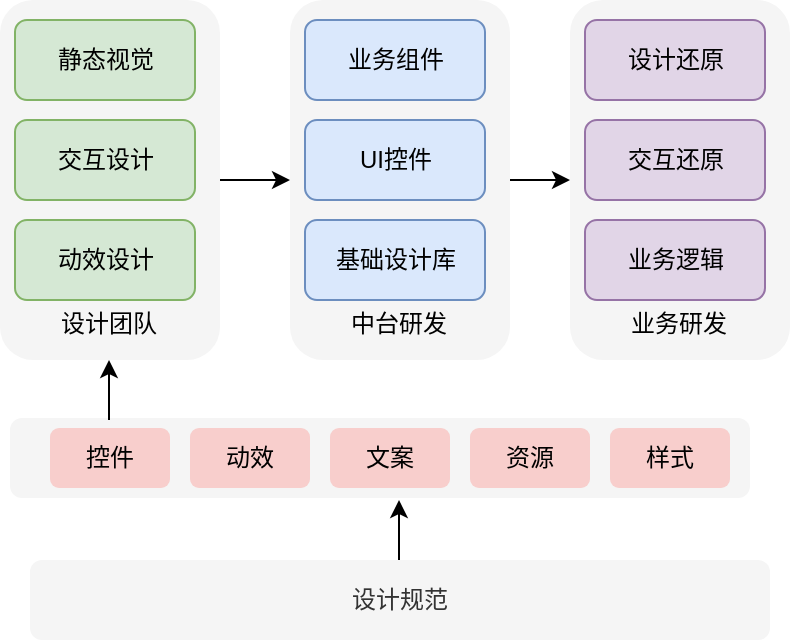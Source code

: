 <mxfile version="13.9.9" type="github"><diagram id="aXCzguOQzW6PGNMXbtnP" name="Page-1"><mxGraphModel dx="898" dy="375" grid="1" gridSize="10" guides="1" tooltips="1" connect="1" arrows="1" fold="1" page="1" pageScale="1" pageWidth="827" pageHeight="1169" math="0" shadow="0"><root><mxCell id="0"/><mxCell id="1" parent="0"/><mxCell id="2NfaoGdqVCjBrnFcXpsU-1" value="设计规范" style="rounded=1;whiteSpace=wrap;html=1;fillColor=#f5f5f5;fontColor=#333333;strokeColor=none;" vertex="1" parent="1"><mxGeometry x="130" y="360" width="370" height="40" as="geometry"/></mxCell><mxCell id="2NfaoGdqVCjBrnFcXpsU-39" value="" style="group" vertex="1" connectable="0" parent="1"><mxGeometry x="115" y="80" width="110" height="181.5" as="geometry"/></mxCell><mxCell id="2NfaoGdqVCjBrnFcXpsU-3" value="" style="rounded=1;whiteSpace=wrap;html=1;fillColor=#f5f5f5;fontColor=#333333;strokeColor=none;" vertex="1" parent="2NfaoGdqVCjBrnFcXpsU-39"><mxGeometry width="110" height="180" as="geometry"/></mxCell><mxCell id="2NfaoGdqVCjBrnFcXpsU-21" value="" style="group" vertex="1" connectable="0" parent="2NfaoGdqVCjBrnFcXpsU-39"><mxGeometry x="7.5" y="10" width="95" height="171.5" as="geometry"/></mxCell><mxCell id="2NfaoGdqVCjBrnFcXpsU-4" value="静态视觉" style="rounded=1;whiteSpace=wrap;html=1;fillColor=#d5e8d4;strokeColor=#82b366;" vertex="1" parent="2NfaoGdqVCjBrnFcXpsU-21"><mxGeometry width="90" height="40" as="geometry"/></mxCell><mxCell id="2NfaoGdqVCjBrnFcXpsU-5" value="交互设计" style="rounded=1;whiteSpace=wrap;html=1;fillColor=#d5e8d4;strokeColor=#82b366;" vertex="1" parent="2NfaoGdqVCjBrnFcXpsU-21"><mxGeometry y="50" width="90" height="40" as="geometry"/></mxCell><mxCell id="2NfaoGdqVCjBrnFcXpsU-6" value="动效设计" style="rounded=1;whiteSpace=wrap;html=1;fillColor=#d5e8d4;strokeColor=#82b366;" vertex="1" parent="2NfaoGdqVCjBrnFcXpsU-21"><mxGeometry y="100" width="90" height="40" as="geometry"/></mxCell><mxCell id="2NfaoGdqVCjBrnFcXpsU-7" value="设计团队" style="text;html=1;strokeColor=none;fillColor=none;align=center;verticalAlign=middle;whiteSpace=wrap;rounded=0;" vertex="1" parent="2NfaoGdqVCjBrnFcXpsU-21"><mxGeometry x="14" y="142" width="65" height="20" as="geometry"/></mxCell><mxCell id="2NfaoGdqVCjBrnFcXpsU-40" value="" style="group" vertex="1" connectable="0" parent="1"><mxGeometry x="260" y="80" width="110" height="181.5" as="geometry"/></mxCell><mxCell id="2NfaoGdqVCjBrnFcXpsU-41" value="" style="rounded=1;whiteSpace=wrap;html=1;fillColor=#f5f5f5;fontColor=#333333;strokeColor=none;" vertex="1" parent="2NfaoGdqVCjBrnFcXpsU-40"><mxGeometry width="110" height="180" as="geometry"/></mxCell><mxCell id="2NfaoGdqVCjBrnFcXpsU-42" value="" style="group" vertex="1" connectable="0" parent="2NfaoGdqVCjBrnFcXpsU-40"><mxGeometry x="7.5" y="10" width="95" height="171.5" as="geometry"/></mxCell><mxCell id="2NfaoGdqVCjBrnFcXpsU-43" value="业务组件" style="rounded=1;whiteSpace=wrap;html=1;fillColor=#dae8fc;strokeColor=#6c8ebf;" vertex="1" parent="2NfaoGdqVCjBrnFcXpsU-42"><mxGeometry width="90" height="40" as="geometry"/></mxCell><mxCell id="2NfaoGdqVCjBrnFcXpsU-44" value="UI控件" style="rounded=1;whiteSpace=wrap;html=1;fillColor=#dae8fc;strokeColor=#6c8ebf;" vertex="1" parent="2NfaoGdqVCjBrnFcXpsU-42"><mxGeometry y="50" width="90" height="40" as="geometry"/></mxCell><mxCell id="2NfaoGdqVCjBrnFcXpsU-45" value="基础设计库" style="rounded=1;whiteSpace=wrap;html=1;fillColor=#dae8fc;strokeColor=#6c8ebf;" vertex="1" parent="2NfaoGdqVCjBrnFcXpsU-42"><mxGeometry y="100" width="90" height="40" as="geometry"/></mxCell><mxCell id="2NfaoGdqVCjBrnFcXpsU-46" value="中台研发" style="text;html=1;strokeColor=none;fillColor=none;align=center;verticalAlign=middle;whiteSpace=wrap;rounded=0;" vertex="1" parent="2NfaoGdqVCjBrnFcXpsU-42"><mxGeometry x="14" y="142" width="65" height="20" as="geometry"/></mxCell><mxCell id="2NfaoGdqVCjBrnFcXpsU-47" style="edgeStyle=orthogonalEdgeStyle;rounded=0;orthogonalLoop=1;jettySize=auto;html=1;exitX=1;exitY=0.5;exitDx=0;exitDy=0;entryX=0;entryY=0.5;entryDx=0;entryDy=0;" edge="1" parent="1" source="2NfaoGdqVCjBrnFcXpsU-3" target="2NfaoGdqVCjBrnFcXpsU-41"><mxGeometry relative="1" as="geometry"/></mxCell><mxCell id="2NfaoGdqVCjBrnFcXpsU-48" value="" style="group" vertex="1" connectable="0" parent="1"><mxGeometry x="400" y="80" width="110" height="181.5" as="geometry"/></mxCell><mxCell id="2NfaoGdqVCjBrnFcXpsU-49" value="" style="rounded=1;whiteSpace=wrap;html=1;fillColor=#f5f5f5;fontColor=#333333;strokeColor=none;" vertex="1" parent="2NfaoGdqVCjBrnFcXpsU-48"><mxGeometry width="110" height="180" as="geometry"/></mxCell><mxCell id="2NfaoGdqVCjBrnFcXpsU-50" value="" style="group" vertex="1" connectable="0" parent="2NfaoGdqVCjBrnFcXpsU-48"><mxGeometry x="7.5" y="10" width="95" height="171.5" as="geometry"/></mxCell><mxCell id="2NfaoGdqVCjBrnFcXpsU-51" value="设计还原" style="rounded=1;whiteSpace=wrap;html=1;fillColor=#e1d5e7;strokeColor=#9673a6;" vertex="1" parent="2NfaoGdqVCjBrnFcXpsU-50"><mxGeometry width="90" height="40" as="geometry"/></mxCell><mxCell id="2NfaoGdqVCjBrnFcXpsU-52" value="交互还原" style="rounded=1;whiteSpace=wrap;html=1;fillColor=#e1d5e7;strokeColor=#9673a6;" vertex="1" parent="2NfaoGdqVCjBrnFcXpsU-50"><mxGeometry y="50" width="90" height="40" as="geometry"/></mxCell><mxCell id="2NfaoGdqVCjBrnFcXpsU-53" value="业务逻辑" style="rounded=1;whiteSpace=wrap;html=1;fillColor=#e1d5e7;strokeColor=#9673a6;" vertex="1" parent="2NfaoGdqVCjBrnFcXpsU-50"><mxGeometry y="100" width="90" height="40" as="geometry"/></mxCell><mxCell id="2NfaoGdqVCjBrnFcXpsU-54" value="业务研发" style="text;html=1;strokeColor=none;fillColor=none;align=center;verticalAlign=middle;whiteSpace=wrap;rounded=0;" vertex="1" parent="2NfaoGdqVCjBrnFcXpsU-50"><mxGeometry x="14" y="142" width="65" height="20" as="geometry"/></mxCell><mxCell id="2NfaoGdqVCjBrnFcXpsU-58" style="edgeStyle=orthogonalEdgeStyle;rounded=0;orthogonalLoop=1;jettySize=auto;html=1;exitX=1;exitY=0.5;exitDx=0;exitDy=0;entryX=0;entryY=0.5;entryDx=0;entryDy=0;" edge="1" parent="1" source="2NfaoGdqVCjBrnFcXpsU-41" target="2NfaoGdqVCjBrnFcXpsU-49"><mxGeometry relative="1" as="geometry"/></mxCell><mxCell id="2NfaoGdqVCjBrnFcXpsU-60" value="" style="group" vertex="1" connectable="0" parent="1"><mxGeometry x="120" y="289" width="370" height="40" as="geometry"/></mxCell><mxCell id="2NfaoGdqVCjBrnFcXpsU-2" value="" style="rounded=1;whiteSpace=wrap;html=1;fillColor=#f5f5f5;fontColor=#333333;strokeColor=none;" vertex="1" parent="2NfaoGdqVCjBrnFcXpsU-60"><mxGeometry width="370" height="40" as="geometry"/></mxCell><mxCell id="2NfaoGdqVCjBrnFcXpsU-9" value="控件" style="rounded=1;whiteSpace=wrap;html=1;fillColor=#f8cecc;strokeColor=none;" vertex="1" parent="2NfaoGdqVCjBrnFcXpsU-60"><mxGeometry x="20" y="5" width="60" height="30" as="geometry"/></mxCell><mxCell id="2NfaoGdqVCjBrnFcXpsU-10" value="动效" style="rounded=1;whiteSpace=wrap;html=1;fillColor=#f8cecc;strokeColor=none;" vertex="1" parent="2NfaoGdqVCjBrnFcXpsU-60"><mxGeometry x="90" y="5" width="60" height="30" as="geometry"/></mxCell><mxCell id="2NfaoGdqVCjBrnFcXpsU-11" value="文案" style="rounded=1;whiteSpace=wrap;html=1;fillColor=#f8cecc;strokeColor=none;" vertex="1" parent="2NfaoGdqVCjBrnFcXpsU-60"><mxGeometry x="160" y="5" width="60" height="30" as="geometry"/></mxCell><mxCell id="2NfaoGdqVCjBrnFcXpsU-12" value="资源" style="rounded=1;whiteSpace=wrap;html=1;fillColor=#f8cecc;strokeColor=none;" vertex="1" parent="2NfaoGdqVCjBrnFcXpsU-60"><mxGeometry x="230" y="5" width="60" height="30" as="geometry"/></mxCell><mxCell id="2NfaoGdqVCjBrnFcXpsU-13" value="样式" style="rounded=1;whiteSpace=wrap;html=1;fillColor=#f8cecc;strokeColor=none;" vertex="1" parent="2NfaoGdqVCjBrnFcXpsU-60"><mxGeometry x="300" y="5" width="60" height="30" as="geometry"/></mxCell><mxCell id="2NfaoGdqVCjBrnFcXpsU-62" value="" style="endArrow=classic;html=1;" edge="1" parent="1"><mxGeometry width="50" height="50" relative="1" as="geometry"><mxPoint x="169.5" y="290" as="sourcePoint"/><mxPoint x="169.5" y="260" as="targetPoint"/></mxGeometry></mxCell><mxCell id="2NfaoGdqVCjBrnFcXpsU-63" value="" style="endArrow=classic;html=1;" edge="1" parent="1"><mxGeometry width="50" height="50" relative="1" as="geometry"><mxPoint x="314.5" y="360" as="sourcePoint"/><mxPoint x="314.5" y="330" as="targetPoint"/></mxGeometry></mxCell></root></mxGraphModel></diagram></mxfile>